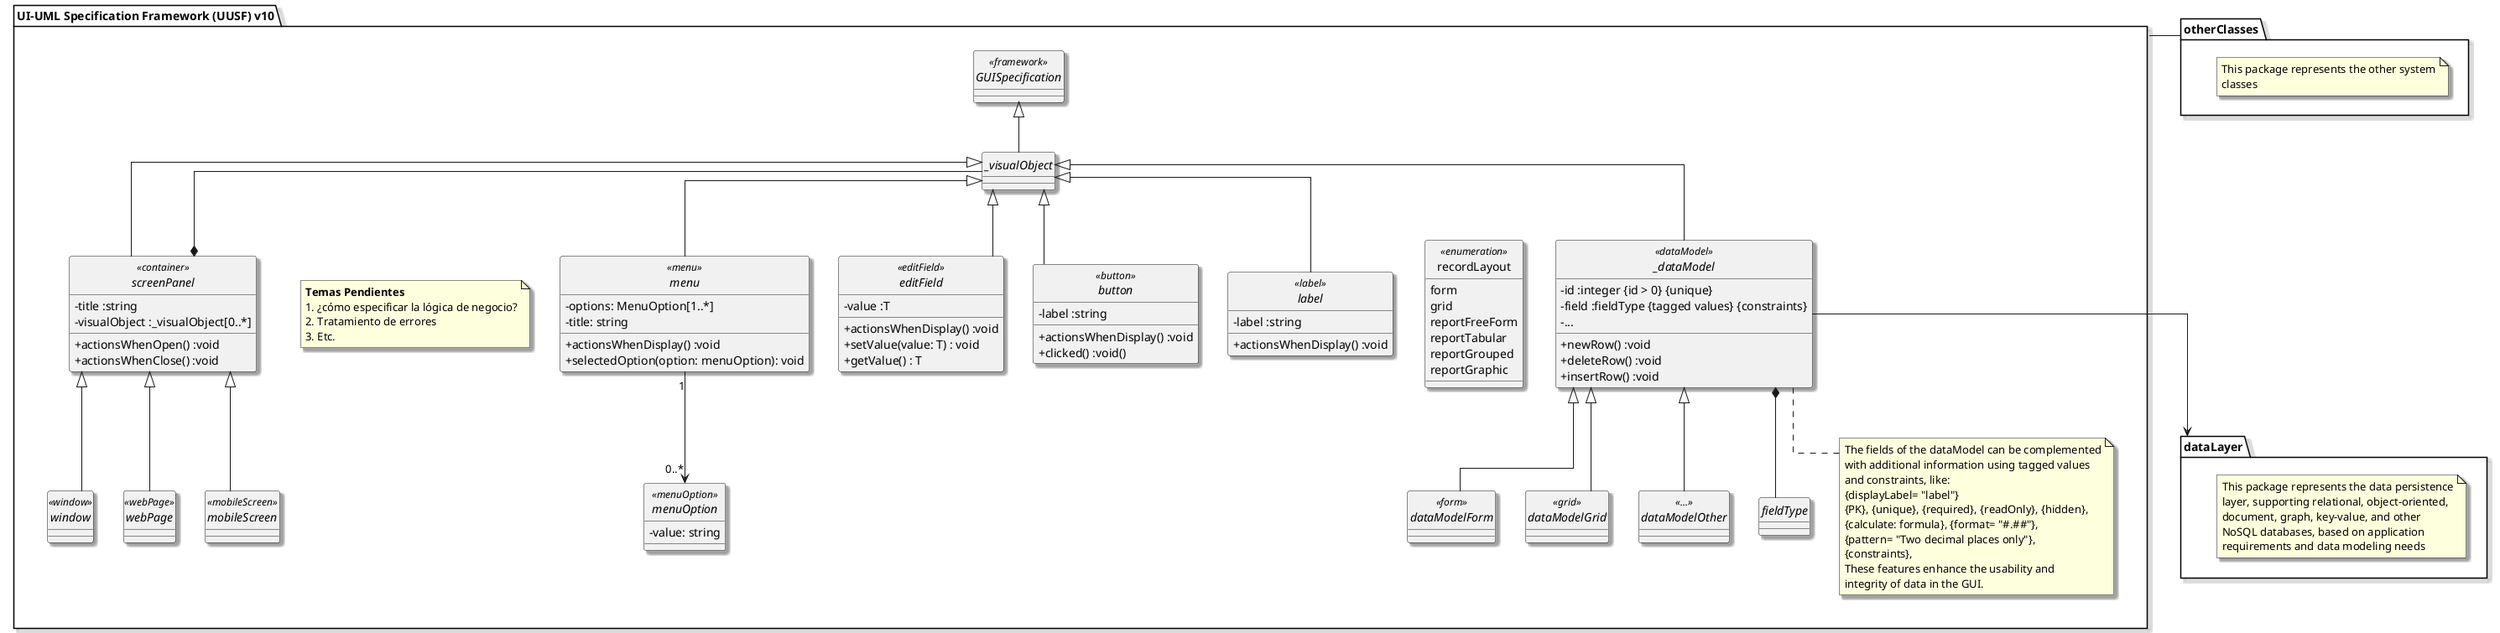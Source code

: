 @startuml
'Configuración
skinparam style strictuml
skinparam classAttributeIconSize 0
skinparam linetype ortho
'skinparam linetype polyline
skinparam shadowing true

package "UI-UML Specification Framework (UUSF) v10" as UUSF {

  together {
    abstract class GUISpecification <<framework>>{
    }
  
    abstract class _visualObject extends GUISpecification {
    }
  }
  
  together {
    abstract class screenPanel <<container>> extends _visualObject {
      - title :string
      - visualObject :_visualObject[0..*]
      + actionsWhenOpen() :void
      + actionsWhenClose() :void
    }
  
    abstract class window <<window>> extends screenPanel {
    }
  
    abstract class webPage <<webPage>> extends screenPanel{
    }
    
    abstract class mobileScreen <<mobileScreen>> extends screenPanel{
    }
  }

  together {
    abstract class label <<label>> extends _visualObject {
        - label :string
        + actionsWhenDisplay() :void
    }
  
    abstract class button <<button>> extends _visualObject {
      - label :string
      + actionsWhenDisplay() :void
      + clicked() :void()
    }
    
    abstract class editField <<editField>> extends _visualObject {
      - value :T
      + actionsWhenDisplay() :void
      + setValue(value: T) : void
      + getValue() : T
    }
  
    abstract class menu <<menu>> extends _visualObject {
      - options: MenuOption[1..*]
      - title: string
      + actionsWhenDisplay() :void
      + selectedOption(option: menuOption): void
    }
    
    abstract class menuOption <<menuOption>> {
      - value: string
    }

    together {
      abstract class _dataModel <<dataModel>> extends _visualObject {
          - id :integer {id > 0} {unique}
          - field :fieldType {tagged values} {constraints}
          - ...
          + newRow() :void
          + deleteRow() :void
          + insertRow() :void
      }
    
      abstract class dataModelForm <<form>> extends _dataModel {
      }
    
      abstract class dataModelGrid <<grid>> extends _dataModel {
      }
    
      abstract class dataModelOther <<...>> extends _dataModel {
      }
    
      abstract class fieldType {
      }
    
      enum recordLayout <<enumeration>> {
          form
          grid
          reportFreeForm
          reportTabular
          reportGrouped
          reportGraphic
      }
  
      note bottom of _dataModel
        The fields of the dataModel can be complemented
        with additional information using tagged values
        and constraints, like:
        {displayLabel= "label"}
        {PK}, {unique}, {required}, {readOnly}, {hidden},
        {calculate: formula}, {format= "#.##"},
        {pattern= "Two decimal places only"},
        {constraints},
        These features enhance the usability and
        integrity of data in the GUI.
      end note
    }

    note as N1
      **Temas Pendientes**
      1. ¿cómo especificar la lógica de negocio?
      2. Tratamiento de errores
      3. Etc.
    end note
  }
}
package dataLayer {
  note as N2
    This package represents the data persistence
    layer, supporting relational, object-oriented,
    document, graph, key-value, and other
    NoSQL databases, based on application
    requirements and data modeling needs
  end note
}

package otherClasses {
  note as N3
    This package represents the other system
    classes
  end note
}

UUSF -r- otherClasses

menu "1" --> "0..*" menuOption
screenPanel *-- _visualObject
_dataModel *-- fieldType
_dataModel --> dataLayer

@enduml
